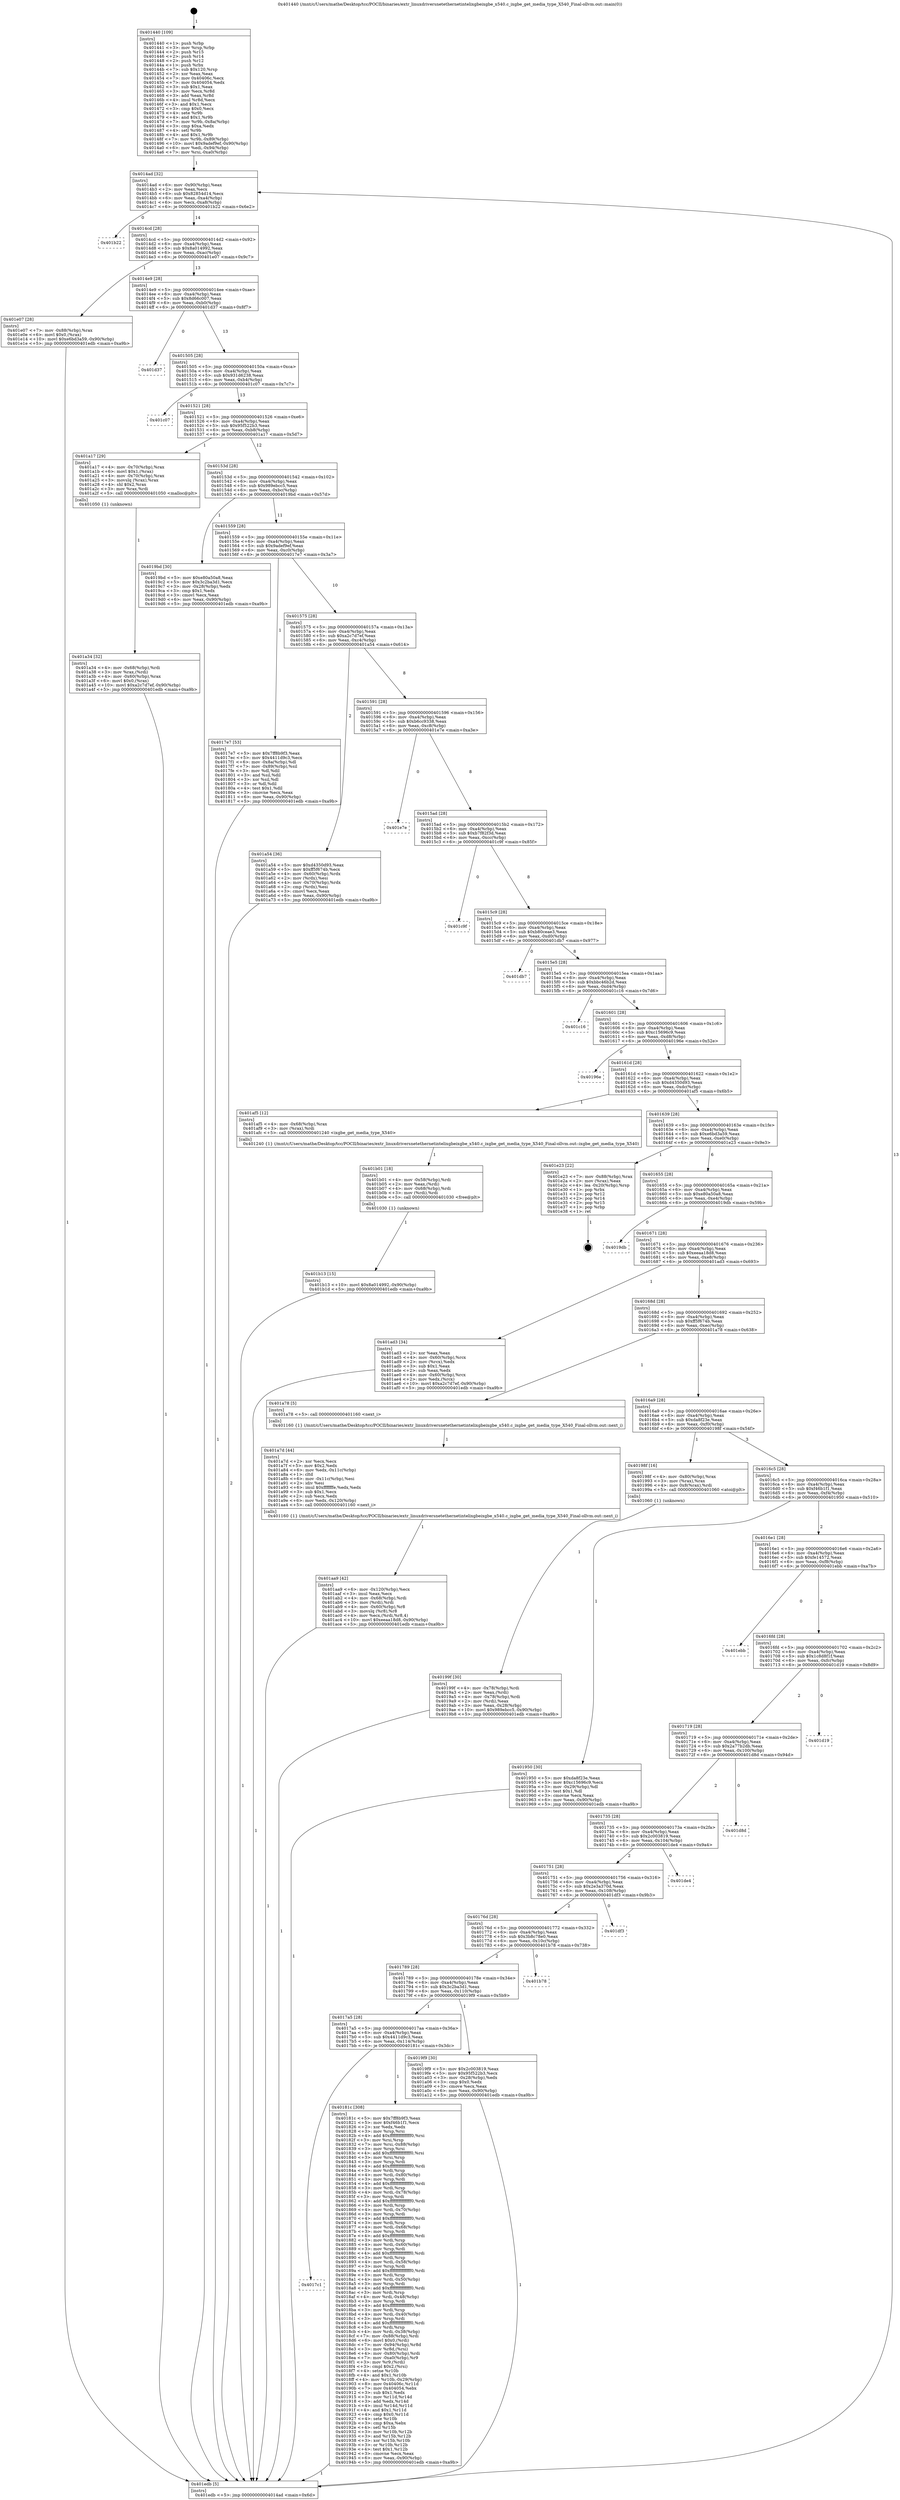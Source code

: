 digraph "0x401440" {
  label = "0x401440 (/mnt/c/Users/mathe/Desktop/tcc/POCII/binaries/extr_linuxdriversnetethernetintelixgbeixgbe_x540.c_ixgbe_get_media_type_X540_Final-ollvm.out::main(0))"
  labelloc = "t"
  node[shape=record]

  Entry [label="",width=0.3,height=0.3,shape=circle,fillcolor=black,style=filled]
  "0x4014ad" [label="{
     0x4014ad [32]\l
     | [instrs]\l
     &nbsp;&nbsp;0x4014ad \<+6\>: mov -0x90(%rbp),%eax\l
     &nbsp;&nbsp;0x4014b3 \<+2\>: mov %eax,%ecx\l
     &nbsp;&nbsp;0x4014b5 \<+6\>: sub $0x82854d14,%ecx\l
     &nbsp;&nbsp;0x4014bb \<+6\>: mov %eax,-0xa4(%rbp)\l
     &nbsp;&nbsp;0x4014c1 \<+6\>: mov %ecx,-0xa8(%rbp)\l
     &nbsp;&nbsp;0x4014c7 \<+6\>: je 0000000000401b22 \<main+0x6e2\>\l
  }"]
  "0x401b22" [label="{
     0x401b22\l
  }", style=dashed]
  "0x4014cd" [label="{
     0x4014cd [28]\l
     | [instrs]\l
     &nbsp;&nbsp;0x4014cd \<+5\>: jmp 00000000004014d2 \<main+0x92\>\l
     &nbsp;&nbsp;0x4014d2 \<+6\>: mov -0xa4(%rbp),%eax\l
     &nbsp;&nbsp;0x4014d8 \<+5\>: sub $0x8a014992,%eax\l
     &nbsp;&nbsp;0x4014dd \<+6\>: mov %eax,-0xac(%rbp)\l
     &nbsp;&nbsp;0x4014e3 \<+6\>: je 0000000000401e07 \<main+0x9c7\>\l
  }"]
  Exit [label="",width=0.3,height=0.3,shape=circle,fillcolor=black,style=filled,peripheries=2]
  "0x401e07" [label="{
     0x401e07 [28]\l
     | [instrs]\l
     &nbsp;&nbsp;0x401e07 \<+7\>: mov -0x88(%rbp),%rax\l
     &nbsp;&nbsp;0x401e0e \<+6\>: movl $0x0,(%rax)\l
     &nbsp;&nbsp;0x401e14 \<+10\>: movl $0xe6bd3a59,-0x90(%rbp)\l
     &nbsp;&nbsp;0x401e1e \<+5\>: jmp 0000000000401edb \<main+0xa9b\>\l
  }"]
  "0x4014e9" [label="{
     0x4014e9 [28]\l
     | [instrs]\l
     &nbsp;&nbsp;0x4014e9 \<+5\>: jmp 00000000004014ee \<main+0xae\>\l
     &nbsp;&nbsp;0x4014ee \<+6\>: mov -0xa4(%rbp),%eax\l
     &nbsp;&nbsp;0x4014f4 \<+5\>: sub $0x8d66c007,%eax\l
     &nbsp;&nbsp;0x4014f9 \<+6\>: mov %eax,-0xb0(%rbp)\l
     &nbsp;&nbsp;0x4014ff \<+6\>: je 0000000000401d37 \<main+0x8f7\>\l
  }"]
  "0x401b13" [label="{
     0x401b13 [15]\l
     | [instrs]\l
     &nbsp;&nbsp;0x401b13 \<+10\>: movl $0x8a014992,-0x90(%rbp)\l
     &nbsp;&nbsp;0x401b1d \<+5\>: jmp 0000000000401edb \<main+0xa9b\>\l
  }"]
  "0x401d37" [label="{
     0x401d37\l
  }", style=dashed]
  "0x401505" [label="{
     0x401505 [28]\l
     | [instrs]\l
     &nbsp;&nbsp;0x401505 \<+5\>: jmp 000000000040150a \<main+0xca\>\l
     &nbsp;&nbsp;0x40150a \<+6\>: mov -0xa4(%rbp),%eax\l
     &nbsp;&nbsp;0x401510 \<+5\>: sub $0x931d6238,%eax\l
     &nbsp;&nbsp;0x401515 \<+6\>: mov %eax,-0xb4(%rbp)\l
     &nbsp;&nbsp;0x40151b \<+6\>: je 0000000000401c07 \<main+0x7c7\>\l
  }"]
  "0x401b01" [label="{
     0x401b01 [18]\l
     | [instrs]\l
     &nbsp;&nbsp;0x401b01 \<+4\>: mov -0x58(%rbp),%rdi\l
     &nbsp;&nbsp;0x401b05 \<+2\>: mov %eax,(%rdi)\l
     &nbsp;&nbsp;0x401b07 \<+4\>: mov -0x68(%rbp),%rdi\l
     &nbsp;&nbsp;0x401b0b \<+3\>: mov (%rdi),%rdi\l
     &nbsp;&nbsp;0x401b0e \<+5\>: call 0000000000401030 \<free@plt\>\l
     | [calls]\l
     &nbsp;&nbsp;0x401030 \{1\} (unknown)\l
  }"]
  "0x401c07" [label="{
     0x401c07\l
  }", style=dashed]
  "0x401521" [label="{
     0x401521 [28]\l
     | [instrs]\l
     &nbsp;&nbsp;0x401521 \<+5\>: jmp 0000000000401526 \<main+0xe6\>\l
     &nbsp;&nbsp;0x401526 \<+6\>: mov -0xa4(%rbp),%eax\l
     &nbsp;&nbsp;0x40152c \<+5\>: sub $0x95f522b3,%eax\l
     &nbsp;&nbsp;0x401531 \<+6\>: mov %eax,-0xb8(%rbp)\l
     &nbsp;&nbsp;0x401537 \<+6\>: je 0000000000401a17 \<main+0x5d7\>\l
  }"]
  "0x401aa9" [label="{
     0x401aa9 [42]\l
     | [instrs]\l
     &nbsp;&nbsp;0x401aa9 \<+6\>: mov -0x120(%rbp),%ecx\l
     &nbsp;&nbsp;0x401aaf \<+3\>: imul %eax,%ecx\l
     &nbsp;&nbsp;0x401ab2 \<+4\>: mov -0x68(%rbp),%rdi\l
     &nbsp;&nbsp;0x401ab6 \<+3\>: mov (%rdi),%rdi\l
     &nbsp;&nbsp;0x401ab9 \<+4\>: mov -0x60(%rbp),%r8\l
     &nbsp;&nbsp;0x401abd \<+3\>: movslq (%r8),%r8\l
     &nbsp;&nbsp;0x401ac0 \<+4\>: mov %ecx,(%rdi,%r8,4)\l
     &nbsp;&nbsp;0x401ac4 \<+10\>: movl $0xeeaa18d8,-0x90(%rbp)\l
     &nbsp;&nbsp;0x401ace \<+5\>: jmp 0000000000401edb \<main+0xa9b\>\l
  }"]
  "0x401a17" [label="{
     0x401a17 [29]\l
     | [instrs]\l
     &nbsp;&nbsp;0x401a17 \<+4\>: mov -0x70(%rbp),%rax\l
     &nbsp;&nbsp;0x401a1b \<+6\>: movl $0x1,(%rax)\l
     &nbsp;&nbsp;0x401a21 \<+4\>: mov -0x70(%rbp),%rax\l
     &nbsp;&nbsp;0x401a25 \<+3\>: movslq (%rax),%rax\l
     &nbsp;&nbsp;0x401a28 \<+4\>: shl $0x2,%rax\l
     &nbsp;&nbsp;0x401a2c \<+3\>: mov %rax,%rdi\l
     &nbsp;&nbsp;0x401a2f \<+5\>: call 0000000000401050 \<malloc@plt\>\l
     | [calls]\l
     &nbsp;&nbsp;0x401050 \{1\} (unknown)\l
  }"]
  "0x40153d" [label="{
     0x40153d [28]\l
     | [instrs]\l
     &nbsp;&nbsp;0x40153d \<+5\>: jmp 0000000000401542 \<main+0x102\>\l
     &nbsp;&nbsp;0x401542 \<+6\>: mov -0xa4(%rbp),%eax\l
     &nbsp;&nbsp;0x401548 \<+5\>: sub $0x989ebcc5,%eax\l
     &nbsp;&nbsp;0x40154d \<+6\>: mov %eax,-0xbc(%rbp)\l
     &nbsp;&nbsp;0x401553 \<+6\>: je 00000000004019bd \<main+0x57d\>\l
  }"]
  "0x401a7d" [label="{
     0x401a7d [44]\l
     | [instrs]\l
     &nbsp;&nbsp;0x401a7d \<+2\>: xor %ecx,%ecx\l
     &nbsp;&nbsp;0x401a7f \<+5\>: mov $0x2,%edx\l
     &nbsp;&nbsp;0x401a84 \<+6\>: mov %edx,-0x11c(%rbp)\l
     &nbsp;&nbsp;0x401a8a \<+1\>: cltd\l
     &nbsp;&nbsp;0x401a8b \<+6\>: mov -0x11c(%rbp),%esi\l
     &nbsp;&nbsp;0x401a91 \<+2\>: idiv %esi\l
     &nbsp;&nbsp;0x401a93 \<+6\>: imul $0xfffffffe,%edx,%edx\l
     &nbsp;&nbsp;0x401a99 \<+3\>: sub $0x1,%ecx\l
     &nbsp;&nbsp;0x401a9c \<+2\>: sub %ecx,%edx\l
     &nbsp;&nbsp;0x401a9e \<+6\>: mov %edx,-0x120(%rbp)\l
     &nbsp;&nbsp;0x401aa4 \<+5\>: call 0000000000401160 \<next_i\>\l
     | [calls]\l
     &nbsp;&nbsp;0x401160 \{1\} (/mnt/c/Users/mathe/Desktop/tcc/POCII/binaries/extr_linuxdriversnetethernetintelixgbeixgbe_x540.c_ixgbe_get_media_type_X540_Final-ollvm.out::next_i)\l
  }"]
  "0x4019bd" [label="{
     0x4019bd [30]\l
     | [instrs]\l
     &nbsp;&nbsp;0x4019bd \<+5\>: mov $0xe80a50a8,%eax\l
     &nbsp;&nbsp;0x4019c2 \<+5\>: mov $0x3c2ba3d1,%ecx\l
     &nbsp;&nbsp;0x4019c7 \<+3\>: mov -0x28(%rbp),%edx\l
     &nbsp;&nbsp;0x4019ca \<+3\>: cmp $0x1,%edx\l
     &nbsp;&nbsp;0x4019cd \<+3\>: cmovl %ecx,%eax\l
     &nbsp;&nbsp;0x4019d0 \<+6\>: mov %eax,-0x90(%rbp)\l
     &nbsp;&nbsp;0x4019d6 \<+5\>: jmp 0000000000401edb \<main+0xa9b\>\l
  }"]
  "0x401559" [label="{
     0x401559 [28]\l
     | [instrs]\l
     &nbsp;&nbsp;0x401559 \<+5\>: jmp 000000000040155e \<main+0x11e\>\l
     &nbsp;&nbsp;0x40155e \<+6\>: mov -0xa4(%rbp),%eax\l
     &nbsp;&nbsp;0x401564 \<+5\>: sub $0x9adef9ef,%eax\l
     &nbsp;&nbsp;0x401569 \<+6\>: mov %eax,-0xc0(%rbp)\l
     &nbsp;&nbsp;0x40156f \<+6\>: je 00000000004017e7 \<main+0x3a7\>\l
  }"]
  "0x401a34" [label="{
     0x401a34 [32]\l
     | [instrs]\l
     &nbsp;&nbsp;0x401a34 \<+4\>: mov -0x68(%rbp),%rdi\l
     &nbsp;&nbsp;0x401a38 \<+3\>: mov %rax,(%rdi)\l
     &nbsp;&nbsp;0x401a3b \<+4\>: mov -0x60(%rbp),%rax\l
     &nbsp;&nbsp;0x401a3f \<+6\>: movl $0x0,(%rax)\l
     &nbsp;&nbsp;0x401a45 \<+10\>: movl $0xa2c7d7ef,-0x90(%rbp)\l
     &nbsp;&nbsp;0x401a4f \<+5\>: jmp 0000000000401edb \<main+0xa9b\>\l
  }"]
  "0x4017e7" [label="{
     0x4017e7 [53]\l
     | [instrs]\l
     &nbsp;&nbsp;0x4017e7 \<+5\>: mov $0x7ff8b9f3,%eax\l
     &nbsp;&nbsp;0x4017ec \<+5\>: mov $0x4411d9c3,%ecx\l
     &nbsp;&nbsp;0x4017f1 \<+6\>: mov -0x8a(%rbp),%dl\l
     &nbsp;&nbsp;0x4017f7 \<+7\>: mov -0x89(%rbp),%sil\l
     &nbsp;&nbsp;0x4017fe \<+3\>: mov %dl,%dil\l
     &nbsp;&nbsp;0x401801 \<+3\>: and %sil,%dil\l
     &nbsp;&nbsp;0x401804 \<+3\>: xor %sil,%dl\l
     &nbsp;&nbsp;0x401807 \<+3\>: or %dl,%dil\l
     &nbsp;&nbsp;0x40180a \<+4\>: test $0x1,%dil\l
     &nbsp;&nbsp;0x40180e \<+3\>: cmovne %ecx,%eax\l
     &nbsp;&nbsp;0x401811 \<+6\>: mov %eax,-0x90(%rbp)\l
     &nbsp;&nbsp;0x401817 \<+5\>: jmp 0000000000401edb \<main+0xa9b\>\l
  }"]
  "0x401575" [label="{
     0x401575 [28]\l
     | [instrs]\l
     &nbsp;&nbsp;0x401575 \<+5\>: jmp 000000000040157a \<main+0x13a\>\l
     &nbsp;&nbsp;0x40157a \<+6\>: mov -0xa4(%rbp),%eax\l
     &nbsp;&nbsp;0x401580 \<+5\>: sub $0xa2c7d7ef,%eax\l
     &nbsp;&nbsp;0x401585 \<+6\>: mov %eax,-0xc4(%rbp)\l
     &nbsp;&nbsp;0x40158b \<+6\>: je 0000000000401a54 \<main+0x614\>\l
  }"]
  "0x401edb" [label="{
     0x401edb [5]\l
     | [instrs]\l
     &nbsp;&nbsp;0x401edb \<+5\>: jmp 00000000004014ad \<main+0x6d\>\l
  }"]
  "0x401440" [label="{
     0x401440 [109]\l
     | [instrs]\l
     &nbsp;&nbsp;0x401440 \<+1\>: push %rbp\l
     &nbsp;&nbsp;0x401441 \<+3\>: mov %rsp,%rbp\l
     &nbsp;&nbsp;0x401444 \<+2\>: push %r15\l
     &nbsp;&nbsp;0x401446 \<+2\>: push %r14\l
     &nbsp;&nbsp;0x401448 \<+2\>: push %r12\l
     &nbsp;&nbsp;0x40144a \<+1\>: push %rbx\l
     &nbsp;&nbsp;0x40144b \<+7\>: sub $0x120,%rsp\l
     &nbsp;&nbsp;0x401452 \<+2\>: xor %eax,%eax\l
     &nbsp;&nbsp;0x401454 \<+7\>: mov 0x40406c,%ecx\l
     &nbsp;&nbsp;0x40145b \<+7\>: mov 0x404054,%edx\l
     &nbsp;&nbsp;0x401462 \<+3\>: sub $0x1,%eax\l
     &nbsp;&nbsp;0x401465 \<+3\>: mov %ecx,%r8d\l
     &nbsp;&nbsp;0x401468 \<+3\>: add %eax,%r8d\l
     &nbsp;&nbsp;0x40146b \<+4\>: imul %r8d,%ecx\l
     &nbsp;&nbsp;0x40146f \<+3\>: and $0x1,%ecx\l
     &nbsp;&nbsp;0x401472 \<+3\>: cmp $0x0,%ecx\l
     &nbsp;&nbsp;0x401475 \<+4\>: sete %r9b\l
     &nbsp;&nbsp;0x401479 \<+4\>: and $0x1,%r9b\l
     &nbsp;&nbsp;0x40147d \<+7\>: mov %r9b,-0x8a(%rbp)\l
     &nbsp;&nbsp;0x401484 \<+3\>: cmp $0xa,%edx\l
     &nbsp;&nbsp;0x401487 \<+4\>: setl %r9b\l
     &nbsp;&nbsp;0x40148b \<+4\>: and $0x1,%r9b\l
     &nbsp;&nbsp;0x40148f \<+7\>: mov %r9b,-0x89(%rbp)\l
     &nbsp;&nbsp;0x401496 \<+10\>: movl $0x9adef9ef,-0x90(%rbp)\l
     &nbsp;&nbsp;0x4014a0 \<+6\>: mov %edi,-0x94(%rbp)\l
     &nbsp;&nbsp;0x4014a6 \<+7\>: mov %rsi,-0xa0(%rbp)\l
  }"]
  "0x40199f" [label="{
     0x40199f [30]\l
     | [instrs]\l
     &nbsp;&nbsp;0x40199f \<+4\>: mov -0x78(%rbp),%rdi\l
     &nbsp;&nbsp;0x4019a3 \<+2\>: mov %eax,(%rdi)\l
     &nbsp;&nbsp;0x4019a5 \<+4\>: mov -0x78(%rbp),%rdi\l
     &nbsp;&nbsp;0x4019a9 \<+2\>: mov (%rdi),%eax\l
     &nbsp;&nbsp;0x4019ab \<+3\>: mov %eax,-0x28(%rbp)\l
     &nbsp;&nbsp;0x4019ae \<+10\>: movl $0x989ebcc5,-0x90(%rbp)\l
     &nbsp;&nbsp;0x4019b8 \<+5\>: jmp 0000000000401edb \<main+0xa9b\>\l
  }"]
  "0x401a54" [label="{
     0x401a54 [36]\l
     | [instrs]\l
     &nbsp;&nbsp;0x401a54 \<+5\>: mov $0xd4350d93,%eax\l
     &nbsp;&nbsp;0x401a59 \<+5\>: mov $0xff5f674b,%ecx\l
     &nbsp;&nbsp;0x401a5e \<+4\>: mov -0x60(%rbp),%rdx\l
     &nbsp;&nbsp;0x401a62 \<+2\>: mov (%rdx),%esi\l
     &nbsp;&nbsp;0x401a64 \<+4\>: mov -0x70(%rbp),%rdx\l
     &nbsp;&nbsp;0x401a68 \<+2\>: cmp (%rdx),%esi\l
     &nbsp;&nbsp;0x401a6a \<+3\>: cmovl %ecx,%eax\l
     &nbsp;&nbsp;0x401a6d \<+6\>: mov %eax,-0x90(%rbp)\l
     &nbsp;&nbsp;0x401a73 \<+5\>: jmp 0000000000401edb \<main+0xa9b\>\l
  }"]
  "0x401591" [label="{
     0x401591 [28]\l
     | [instrs]\l
     &nbsp;&nbsp;0x401591 \<+5\>: jmp 0000000000401596 \<main+0x156\>\l
     &nbsp;&nbsp;0x401596 \<+6\>: mov -0xa4(%rbp),%eax\l
     &nbsp;&nbsp;0x40159c \<+5\>: sub $0xb6cc9338,%eax\l
     &nbsp;&nbsp;0x4015a1 \<+6\>: mov %eax,-0xc8(%rbp)\l
     &nbsp;&nbsp;0x4015a7 \<+6\>: je 0000000000401e7e \<main+0xa3e\>\l
  }"]
  "0x4017c1" [label="{
     0x4017c1\l
  }", style=dashed]
  "0x401e7e" [label="{
     0x401e7e\l
  }", style=dashed]
  "0x4015ad" [label="{
     0x4015ad [28]\l
     | [instrs]\l
     &nbsp;&nbsp;0x4015ad \<+5\>: jmp 00000000004015b2 \<main+0x172\>\l
     &nbsp;&nbsp;0x4015b2 \<+6\>: mov -0xa4(%rbp),%eax\l
     &nbsp;&nbsp;0x4015b8 \<+5\>: sub $0xb7f82f3d,%eax\l
     &nbsp;&nbsp;0x4015bd \<+6\>: mov %eax,-0xcc(%rbp)\l
     &nbsp;&nbsp;0x4015c3 \<+6\>: je 0000000000401c9f \<main+0x85f\>\l
  }"]
  "0x40181c" [label="{
     0x40181c [308]\l
     | [instrs]\l
     &nbsp;&nbsp;0x40181c \<+5\>: mov $0x7ff8b9f3,%eax\l
     &nbsp;&nbsp;0x401821 \<+5\>: mov $0xf46b1f1,%ecx\l
     &nbsp;&nbsp;0x401826 \<+2\>: xor %edx,%edx\l
     &nbsp;&nbsp;0x401828 \<+3\>: mov %rsp,%rsi\l
     &nbsp;&nbsp;0x40182b \<+4\>: add $0xfffffffffffffff0,%rsi\l
     &nbsp;&nbsp;0x40182f \<+3\>: mov %rsi,%rsp\l
     &nbsp;&nbsp;0x401832 \<+7\>: mov %rsi,-0x88(%rbp)\l
     &nbsp;&nbsp;0x401839 \<+3\>: mov %rsp,%rsi\l
     &nbsp;&nbsp;0x40183c \<+4\>: add $0xfffffffffffffff0,%rsi\l
     &nbsp;&nbsp;0x401840 \<+3\>: mov %rsi,%rsp\l
     &nbsp;&nbsp;0x401843 \<+3\>: mov %rsp,%rdi\l
     &nbsp;&nbsp;0x401846 \<+4\>: add $0xfffffffffffffff0,%rdi\l
     &nbsp;&nbsp;0x40184a \<+3\>: mov %rdi,%rsp\l
     &nbsp;&nbsp;0x40184d \<+4\>: mov %rdi,-0x80(%rbp)\l
     &nbsp;&nbsp;0x401851 \<+3\>: mov %rsp,%rdi\l
     &nbsp;&nbsp;0x401854 \<+4\>: add $0xfffffffffffffff0,%rdi\l
     &nbsp;&nbsp;0x401858 \<+3\>: mov %rdi,%rsp\l
     &nbsp;&nbsp;0x40185b \<+4\>: mov %rdi,-0x78(%rbp)\l
     &nbsp;&nbsp;0x40185f \<+3\>: mov %rsp,%rdi\l
     &nbsp;&nbsp;0x401862 \<+4\>: add $0xfffffffffffffff0,%rdi\l
     &nbsp;&nbsp;0x401866 \<+3\>: mov %rdi,%rsp\l
     &nbsp;&nbsp;0x401869 \<+4\>: mov %rdi,-0x70(%rbp)\l
     &nbsp;&nbsp;0x40186d \<+3\>: mov %rsp,%rdi\l
     &nbsp;&nbsp;0x401870 \<+4\>: add $0xfffffffffffffff0,%rdi\l
     &nbsp;&nbsp;0x401874 \<+3\>: mov %rdi,%rsp\l
     &nbsp;&nbsp;0x401877 \<+4\>: mov %rdi,-0x68(%rbp)\l
     &nbsp;&nbsp;0x40187b \<+3\>: mov %rsp,%rdi\l
     &nbsp;&nbsp;0x40187e \<+4\>: add $0xfffffffffffffff0,%rdi\l
     &nbsp;&nbsp;0x401882 \<+3\>: mov %rdi,%rsp\l
     &nbsp;&nbsp;0x401885 \<+4\>: mov %rdi,-0x60(%rbp)\l
     &nbsp;&nbsp;0x401889 \<+3\>: mov %rsp,%rdi\l
     &nbsp;&nbsp;0x40188c \<+4\>: add $0xfffffffffffffff0,%rdi\l
     &nbsp;&nbsp;0x401890 \<+3\>: mov %rdi,%rsp\l
     &nbsp;&nbsp;0x401893 \<+4\>: mov %rdi,-0x58(%rbp)\l
     &nbsp;&nbsp;0x401897 \<+3\>: mov %rsp,%rdi\l
     &nbsp;&nbsp;0x40189a \<+4\>: add $0xfffffffffffffff0,%rdi\l
     &nbsp;&nbsp;0x40189e \<+3\>: mov %rdi,%rsp\l
     &nbsp;&nbsp;0x4018a1 \<+4\>: mov %rdi,-0x50(%rbp)\l
     &nbsp;&nbsp;0x4018a5 \<+3\>: mov %rsp,%rdi\l
     &nbsp;&nbsp;0x4018a8 \<+4\>: add $0xfffffffffffffff0,%rdi\l
     &nbsp;&nbsp;0x4018ac \<+3\>: mov %rdi,%rsp\l
     &nbsp;&nbsp;0x4018af \<+4\>: mov %rdi,-0x48(%rbp)\l
     &nbsp;&nbsp;0x4018b3 \<+3\>: mov %rsp,%rdi\l
     &nbsp;&nbsp;0x4018b6 \<+4\>: add $0xfffffffffffffff0,%rdi\l
     &nbsp;&nbsp;0x4018ba \<+3\>: mov %rdi,%rsp\l
     &nbsp;&nbsp;0x4018bd \<+4\>: mov %rdi,-0x40(%rbp)\l
     &nbsp;&nbsp;0x4018c1 \<+3\>: mov %rsp,%rdi\l
     &nbsp;&nbsp;0x4018c4 \<+4\>: add $0xfffffffffffffff0,%rdi\l
     &nbsp;&nbsp;0x4018c8 \<+3\>: mov %rdi,%rsp\l
     &nbsp;&nbsp;0x4018cb \<+4\>: mov %rdi,-0x38(%rbp)\l
     &nbsp;&nbsp;0x4018cf \<+7\>: mov -0x88(%rbp),%rdi\l
     &nbsp;&nbsp;0x4018d6 \<+6\>: movl $0x0,(%rdi)\l
     &nbsp;&nbsp;0x4018dc \<+7\>: mov -0x94(%rbp),%r8d\l
     &nbsp;&nbsp;0x4018e3 \<+3\>: mov %r8d,(%rsi)\l
     &nbsp;&nbsp;0x4018e6 \<+4\>: mov -0x80(%rbp),%rdi\l
     &nbsp;&nbsp;0x4018ea \<+7\>: mov -0xa0(%rbp),%r9\l
     &nbsp;&nbsp;0x4018f1 \<+3\>: mov %r9,(%rdi)\l
     &nbsp;&nbsp;0x4018f4 \<+3\>: cmpl $0x2,(%rsi)\l
     &nbsp;&nbsp;0x4018f7 \<+4\>: setne %r10b\l
     &nbsp;&nbsp;0x4018fb \<+4\>: and $0x1,%r10b\l
     &nbsp;&nbsp;0x4018ff \<+4\>: mov %r10b,-0x29(%rbp)\l
     &nbsp;&nbsp;0x401903 \<+8\>: mov 0x40406c,%r11d\l
     &nbsp;&nbsp;0x40190b \<+7\>: mov 0x404054,%ebx\l
     &nbsp;&nbsp;0x401912 \<+3\>: sub $0x1,%edx\l
     &nbsp;&nbsp;0x401915 \<+3\>: mov %r11d,%r14d\l
     &nbsp;&nbsp;0x401918 \<+3\>: add %edx,%r14d\l
     &nbsp;&nbsp;0x40191b \<+4\>: imul %r14d,%r11d\l
     &nbsp;&nbsp;0x40191f \<+4\>: and $0x1,%r11d\l
     &nbsp;&nbsp;0x401923 \<+4\>: cmp $0x0,%r11d\l
     &nbsp;&nbsp;0x401927 \<+4\>: sete %r10b\l
     &nbsp;&nbsp;0x40192b \<+3\>: cmp $0xa,%ebx\l
     &nbsp;&nbsp;0x40192e \<+4\>: setl %r15b\l
     &nbsp;&nbsp;0x401932 \<+3\>: mov %r10b,%r12b\l
     &nbsp;&nbsp;0x401935 \<+3\>: and %r15b,%r12b\l
     &nbsp;&nbsp;0x401938 \<+3\>: xor %r15b,%r10b\l
     &nbsp;&nbsp;0x40193b \<+3\>: or %r10b,%r12b\l
     &nbsp;&nbsp;0x40193e \<+4\>: test $0x1,%r12b\l
     &nbsp;&nbsp;0x401942 \<+3\>: cmovne %ecx,%eax\l
     &nbsp;&nbsp;0x401945 \<+6\>: mov %eax,-0x90(%rbp)\l
     &nbsp;&nbsp;0x40194b \<+5\>: jmp 0000000000401edb \<main+0xa9b\>\l
  }"]
  "0x401c9f" [label="{
     0x401c9f\l
  }", style=dashed]
  "0x4015c9" [label="{
     0x4015c9 [28]\l
     | [instrs]\l
     &nbsp;&nbsp;0x4015c9 \<+5\>: jmp 00000000004015ce \<main+0x18e\>\l
     &nbsp;&nbsp;0x4015ce \<+6\>: mov -0xa4(%rbp),%eax\l
     &nbsp;&nbsp;0x4015d4 \<+5\>: sub $0xb80ceae3,%eax\l
     &nbsp;&nbsp;0x4015d9 \<+6\>: mov %eax,-0xd0(%rbp)\l
     &nbsp;&nbsp;0x4015df \<+6\>: je 0000000000401db7 \<main+0x977\>\l
  }"]
  "0x4017a5" [label="{
     0x4017a5 [28]\l
     | [instrs]\l
     &nbsp;&nbsp;0x4017a5 \<+5\>: jmp 00000000004017aa \<main+0x36a\>\l
     &nbsp;&nbsp;0x4017aa \<+6\>: mov -0xa4(%rbp),%eax\l
     &nbsp;&nbsp;0x4017b0 \<+5\>: sub $0x4411d9c3,%eax\l
     &nbsp;&nbsp;0x4017b5 \<+6\>: mov %eax,-0x114(%rbp)\l
     &nbsp;&nbsp;0x4017bb \<+6\>: je 000000000040181c \<main+0x3dc\>\l
  }"]
  "0x401db7" [label="{
     0x401db7\l
  }", style=dashed]
  "0x4015e5" [label="{
     0x4015e5 [28]\l
     | [instrs]\l
     &nbsp;&nbsp;0x4015e5 \<+5\>: jmp 00000000004015ea \<main+0x1aa\>\l
     &nbsp;&nbsp;0x4015ea \<+6\>: mov -0xa4(%rbp),%eax\l
     &nbsp;&nbsp;0x4015f0 \<+5\>: sub $0xbbc46b2d,%eax\l
     &nbsp;&nbsp;0x4015f5 \<+6\>: mov %eax,-0xd4(%rbp)\l
     &nbsp;&nbsp;0x4015fb \<+6\>: je 0000000000401c16 \<main+0x7d6\>\l
  }"]
  "0x4019f9" [label="{
     0x4019f9 [30]\l
     | [instrs]\l
     &nbsp;&nbsp;0x4019f9 \<+5\>: mov $0x2c003819,%eax\l
     &nbsp;&nbsp;0x4019fe \<+5\>: mov $0x95f522b3,%ecx\l
     &nbsp;&nbsp;0x401a03 \<+3\>: mov -0x28(%rbp),%edx\l
     &nbsp;&nbsp;0x401a06 \<+3\>: cmp $0x0,%edx\l
     &nbsp;&nbsp;0x401a09 \<+3\>: cmove %ecx,%eax\l
     &nbsp;&nbsp;0x401a0c \<+6\>: mov %eax,-0x90(%rbp)\l
     &nbsp;&nbsp;0x401a12 \<+5\>: jmp 0000000000401edb \<main+0xa9b\>\l
  }"]
  "0x401c16" [label="{
     0x401c16\l
  }", style=dashed]
  "0x401601" [label="{
     0x401601 [28]\l
     | [instrs]\l
     &nbsp;&nbsp;0x401601 \<+5\>: jmp 0000000000401606 \<main+0x1c6\>\l
     &nbsp;&nbsp;0x401606 \<+6\>: mov -0xa4(%rbp),%eax\l
     &nbsp;&nbsp;0x40160c \<+5\>: sub $0xc15696c9,%eax\l
     &nbsp;&nbsp;0x401611 \<+6\>: mov %eax,-0xd8(%rbp)\l
     &nbsp;&nbsp;0x401617 \<+6\>: je 000000000040196e \<main+0x52e\>\l
  }"]
  "0x401789" [label="{
     0x401789 [28]\l
     | [instrs]\l
     &nbsp;&nbsp;0x401789 \<+5\>: jmp 000000000040178e \<main+0x34e\>\l
     &nbsp;&nbsp;0x40178e \<+6\>: mov -0xa4(%rbp),%eax\l
     &nbsp;&nbsp;0x401794 \<+5\>: sub $0x3c2ba3d1,%eax\l
     &nbsp;&nbsp;0x401799 \<+6\>: mov %eax,-0x110(%rbp)\l
     &nbsp;&nbsp;0x40179f \<+6\>: je 00000000004019f9 \<main+0x5b9\>\l
  }"]
  "0x40196e" [label="{
     0x40196e\l
  }", style=dashed]
  "0x40161d" [label="{
     0x40161d [28]\l
     | [instrs]\l
     &nbsp;&nbsp;0x40161d \<+5\>: jmp 0000000000401622 \<main+0x1e2\>\l
     &nbsp;&nbsp;0x401622 \<+6\>: mov -0xa4(%rbp),%eax\l
     &nbsp;&nbsp;0x401628 \<+5\>: sub $0xd4350d93,%eax\l
     &nbsp;&nbsp;0x40162d \<+6\>: mov %eax,-0xdc(%rbp)\l
     &nbsp;&nbsp;0x401633 \<+6\>: je 0000000000401af5 \<main+0x6b5\>\l
  }"]
  "0x401b78" [label="{
     0x401b78\l
  }", style=dashed]
  "0x401af5" [label="{
     0x401af5 [12]\l
     | [instrs]\l
     &nbsp;&nbsp;0x401af5 \<+4\>: mov -0x68(%rbp),%rax\l
     &nbsp;&nbsp;0x401af9 \<+3\>: mov (%rax),%rdi\l
     &nbsp;&nbsp;0x401afc \<+5\>: call 0000000000401240 \<ixgbe_get_media_type_X540\>\l
     | [calls]\l
     &nbsp;&nbsp;0x401240 \{1\} (/mnt/c/Users/mathe/Desktop/tcc/POCII/binaries/extr_linuxdriversnetethernetintelixgbeixgbe_x540.c_ixgbe_get_media_type_X540_Final-ollvm.out::ixgbe_get_media_type_X540)\l
  }"]
  "0x401639" [label="{
     0x401639 [28]\l
     | [instrs]\l
     &nbsp;&nbsp;0x401639 \<+5\>: jmp 000000000040163e \<main+0x1fe\>\l
     &nbsp;&nbsp;0x40163e \<+6\>: mov -0xa4(%rbp),%eax\l
     &nbsp;&nbsp;0x401644 \<+5\>: sub $0xe6bd3a59,%eax\l
     &nbsp;&nbsp;0x401649 \<+6\>: mov %eax,-0xe0(%rbp)\l
     &nbsp;&nbsp;0x40164f \<+6\>: je 0000000000401e23 \<main+0x9e3\>\l
  }"]
  "0x40176d" [label="{
     0x40176d [28]\l
     | [instrs]\l
     &nbsp;&nbsp;0x40176d \<+5\>: jmp 0000000000401772 \<main+0x332\>\l
     &nbsp;&nbsp;0x401772 \<+6\>: mov -0xa4(%rbp),%eax\l
     &nbsp;&nbsp;0x401778 \<+5\>: sub $0x3b8c78e0,%eax\l
     &nbsp;&nbsp;0x40177d \<+6\>: mov %eax,-0x10c(%rbp)\l
     &nbsp;&nbsp;0x401783 \<+6\>: je 0000000000401b78 \<main+0x738\>\l
  }"]
  "0x401e23" [label="{
     0x401e23 [22]\l
     | [instrs]\l
     &nbsp;&nbsp;0x401e23 \<+7\>: mov -0x88(%rbp),%rax\l
     &nbsp;&nbsp;0x401e2a \<+2\>: mov (%rax),%eax\l
     &nbsp;&nbsp;0x401e2c \<+4\>: lea -0x20(%rbp),%rsp\l
     &nbsp;&nbsp;0x401e30 \<+1\>: pop %rbx\l
     &nbsp;&nbsp;0x401e31 \<+2\>: pop %r12\l
     &nbsp;&nbsp;0x401e33 \<+2\>: pop %r14\l
     &nbsp;&nbsp;0x401e35 \<+2\>: pop %r15\l
     &nbsp;&nbsp;0x401e37 \<+1\>: pop %rbp\l
     &nbsp;&nbsp;0x401e38 \<+1\>: ret\l
  }"]
  "0x401655" [label="{
     0x401655 [28]\l
     | [instrs]\l
     &nbsp;&nbsp;0x401655 \<+5\>: jmp 000000000040165a \<main+0x21a\>\l
     &nbsp;&nbsp;0x40165a \<+6\>: mov -0xa4(%rbp),%eax\l
     &nbsp;&nbsp;0x401660 \<+5\>: sub $0xe80a50a8,%eax\l
     &nbsp;&nbsp;0x401665 \<+6\>: mov %eax,-0xe4(%rbp)\l
     &nbsp;&nbsp;0x40166b \<+6\>: je 00000000004019db \<main+0x59b\>\l
  }"]
  "0x401df3" [label="{
     0x401df3\l
  }", style=dashed]
  "0x4019db" [label="{
     0x4019db\l
  }", style=dashed]
  "0x401671" [label="{
     0x401671 [28]\l
     | [instrs]\l
     &nbsp;&nbsp;0x401671 \<+5\>: jmp 0000000000401676 \<main+0x236\>\l
     &nbsp;&nbsp;0x401676 \<+6\>: mov -0xa4(%rbp),%eax\l
     &nbsp;&nbsp;0x40167c \<+5\>: sub $0xeeaa18d8,%eax\l
     &nbsp;&nbsp;0x401681 \<+6\>: mov %eax,-0xe8(%rbp)\l
     &nbsp;&nbsp;0x401687 \<+6\>: je 0000000000401ad3 \<main+0x693\>\l
  }"]
  "0x401751" [label="{
     0x401751 [28]\l
     | [instrs]\l
     &nbsp;&nbsp;0x401751 \<+5\>: jmp 0000000000401756 \<main+0x316\>\l
     &nbsp;&nbsp;0x401756 \<+6\>: mov -0xa4(%rbp),%eax\l
     &nbsp;&nbsp;0x40175c \<+5\>: sub $0x2e3a370d,%eax\l
     &nbsp;&nbsp;0x401761 \<+6\>: mov %eax,-0x108(%rbp)\l
     &nbsp;&nbsp;0x401767 \<+6\>: je 0000000000401df3 \<main+0x9b3\>\l
  }"]
  "0x401ad3" [label="{
     0x401ad3 [34]\l
     | [instrs]\l
     &nbsp;&nbsp;0x401ad3 \<+2\>: xor %eax,%eax\l
     &nbsp;&nbsp;0x401ad5 \<+4\>: mov -0x60(%rbp),%rcx\l
     &nbsp;&nbsp;0x401ad9 \<+2\>: mov (%rcx),%edx\l
     &nbsp;&nbsp;0x401adb \<+3\>: sub $0x1,%eax\l
     &nbsp;&nbsp;0x401ade \<+2\>: sub %eax,%edx\l
     &nbsp;&nbsp;0x401ae0 \<+4\>: mov -0x60(%rbp),%rcx\l
     &nbsp;&nbsp;0x401ae4 \<+2\>: mov %edx,(%rcx)\l
     &nbsp;&nbsp;0x401ae6 \<+10\>: movl $0xa2c7d7ef,-0x90(%rbp)\l
     &nbsp;&nbsp;0x401af0 \<+5\>: jmp 0000000000401edb \<main+0xa9b\>\l
  }"]
  "0x40168d" [label="{
     0x40168d [28]\l
     | [instrs]\l
     &nbsp;&nbsp;0x40168d \<+5\>: jmp 0000000000401692 \<main+0x252\>\l
     &nbsp;&nbsp;0x401692 \<+6\>: mov -0xa4(%rbp),%eax\l
     &nbsp;&nbsp;0x401698 \<+5\>: sub $0xff5f674b,%eax\l
     &nbsp;&nbsp;0x40169d \<+6\>: mov %eax,-0xec(%rbp)\l
     &nbsp;&nbsp;0x4016a3 \<+6\>: je 0000000000401a78 \<main+0x638\>\l
  }"]
  "0x401de4" [label="{
     0x401de4\l
  }", style=dashed]
  "0x401a78" [label="{
     0x401a78 [5]\l
     | [instrs]\l
     &nbsp;&nbsp;0x401a78 \<+5\>: call 0000000000401160 \<next_i\>\l
     | [calls]\l
     &nbsp;&nbsp;0x401160 \{1\} (/mnt/c/Users/mathe/Desktop/tcc/POCII/binaries/extr_linuxdriversnetethernetintelixgbeixgbe_x540.c_ixgbe_get_media_type_X540_Final-ollvm.out::next_i)\l
  }"]
  "0x4016a9" [label="{
     0x4016a9 [28]\l
     | [instrs]\l
     &nbsp;&nbsp;0x4016a9 \<+5\>: jmp 00000000004016ae \<main+0x26e\>\l
     &nbsp;&nbsp;0x4016ae \<+6\>: mov -0xa4(%rbp),%eax\l
     &nbsp;&nbsp;0x4016b4 \<+5\>: sub $0xda8f23e,%eax\l
     &nbsp;&nbsp;0x4016b9 \<+6\>: mov %eax,-0xf0(%rbp)\l
     &nbsp;&nbsp;0x4016bf \<+6\>: je 000000000040198f \<main+0x54f\>\l
  }"]
  "0x401735" [label="{
     0x401735 [28]\l
     | [instrs]\l
     &nbsp;&nbsp;0x401735 \<+5\>: jmp 000000000040173a \<main+0x2fa\>\l
     &nbsp;&nbsp;0x40173a \<+6\>: mov -0xa4(%rbp),%eax\l
     &nbsp;&nbsp;0x401740 \<+5\>: sub $0x2c003819,%eax\l
     &nbsp;&nbsp;0x401745 \<+6\>: mov %eax,-0x104(%rbp)\l
     &nbsp;&nbsp;0x40174b \<+6\>: je 0000000000401de4 \<main+0x9a4\>\l
  }"]
  "0x40198f" [label="{
     0x40198f [16]\l
     | [instrs]\l
     &nbsp;&nbsp;0x40198f \<+4\>: mov -0x80(%rbp),%rax\l
     &nbsp;&nbsp;0x401993 \<+3\>: mov (%rax),%rax\l
     &nbsp;&nbsp;0x401996 \<+4\>: mov 0x8(%rax),%rdi\l
     &nbsp;&nbsp;0x40199a \<+5\>: call 0000000000401060 \<atoi@plt\>\l
     | [calls]\l
     &nbsp;&nbsp;0x401060 \{1\} (unknown)\l
  }"]
  "0x4016c5" [label="{
     0x4016c5 [28]\l
     | [instrs]\l
     &nbsp;&nbsp;0x4016c5 \<+5\>: jmp 00000000004016ca \<main+0x28a\>\l
     &nbsp;&nbsp;0x4016ca \<+6\>: mov -0xa4(%rbp),%eax\l
     &nbsp;&nbsp;0x4016d0 \<+5\>: sub $0xf46b1f1,%eax\l
     &nbsp;&nbsp;0x4016d5 \<+6\>: mov %eax,-0xf4(%rbp)\l
     &nbsp;&nbsp;0x4016db \<+6\>: je 0000000000401950 \<main+0x510\>\l
  }"]
  "0x401d8d" [label="{
     0x401d8d\l
  }", style=dashed]
  "0x401950" [label="{
     0x401950 [30]\l
     | [instrs]\l
     &nbsp;&nbsp;0x401950 \<+5\>: mov $0xda8f23e,%eax\l
     &nbsp;&nbsp;0x401955 \<+5\>: mov $0xc15696c9,%ecx\l
     &nbsp;&nbsp;0x40195a \<+3\>: mov -0x29(%rbp),%dl\l
     &nbsp;&nbsp;0x40195d \<+3\>: test $0x1,%dl\l
     &nbsp;&nbsp;0x401960 \<+3\>: cmovne %ecx,%eax\l
     &nbsp;&nbsp;0x401963 \<+6\>: mov %eax,-0x90(%rbp)\l
     &nbsp;&nbsp;0x401969 \<+5\>: jmp 0000000000401edb \<main+0xa9b\>\l
  }"]
  "0x4016e1" [label="{
     0x4016e1 [28]\l
     | [instrs]\l
     &nbsp;&nbsp;0x4016e1 \<+5\>: jmp 00000000004016e6 \<main+0x2a6\>\l
     &nbsp;&nbsp;0x4016e6 \<+6\>: mov -0xa4(%rbp),%eax\l
     &nbsp;&nbsp;0x4016ec \<+5\>: sub $0xfe14572,%eax\l
     &nbsp;&nbsp;0x4016f1 \<+6\>: mov %eax,-0xf8(%rbp)\l
     &nbsp;&nbsp;0x4016f7 \<+6\>: je 0000000000401ebb \<main+0xa7b\>\l
  }"]
  "0x401719" [label="{
     0x401719 [28]\l
     | [instrs]\l
     &nbsp;&nbsp;0x401719 \<+5\>: jmp 000000000040171e \<main+0x2de\>\l
     &nbsp;&nbsp;0x40171e \<+6\>: mov -0xa4(%rbp),%eax\l
     &nbsp;&nbsp;0x401724 \<+5\>: sub $0x2a77b2db,%eax\l
     &nbsp;&nbsp;0x401729 \<+6\>: mov %eax,-0x100(%rbp)\l
     &nbsp;&nbsp;0x40172f \<+6\>: je 0000000000401d8d \<main+0x94d\>\l
  }"]
  "0x401ebb" [label="{
     0x401ebb\l
  }", style=dashed]
  "0x4016fd" [label="{
     0x4016fd [28]\l
     | [instrs]\l
     &nbsp;&nbsp;0x4016fd \<+5\>: jmp 0000000000401702 \<main+0x2c2\>\l
     &nbsp;&nbsp;0x401702 \<+6\>: mov -0xa4(%rbp),%eax\l
     &nbsp;&nbsp;0x401708 \<+5\>: sub $0x1c8d8f1f,%eax\l
     &nbsp;&nbsp;0x40170d \<+6\>: mov %eax,-0xfc(%rbp)\l
     &nbsp;&nbsp;0x401713 \<+6\>: je 0000000000401d19 \<main+0x8d9\>\l
  }"]
  "0x401d19" [label="{
     0x401d19\l
  }", style=dashed]
  Entry -> "0x401440" [label=" 1"]
  "0x4014ad" -> "0x401b22" [label=" 0"]
  "0x4014ad" -> "0x4014cd" [label=" 14"]
  "0x401e23" -> Exit [label=" 1"]
  "0x4014cd" -> "0x401e07" [label=" 1"]
  "0x4014cd" -> "0x4014e9" [label=" 13"]
  "0x401e07" -> "0x401edb" [label=" 1"]
  "0x4014e9" -> "0x401d37" [label=" 0"]
  "0x4014e9" -> "0x401505" [label=" 13"]
  "0x401b13" -> "0x401edb" [label=" 1"]
  "0x401505" -> "0x401c07" [label=" 0"]
  "0x401505" -> "0x401521" [label=" 13"]
  "0x401b01" -> "0x401b13" [label=" 1"]
  "0x401521" -> "0x401a17" [label=" 1"]
  "0x401521" -> "0x40153d" [label=" 12"]
  "0x401af5" -> "0x401b01" [label=" 1"]
  "0x40153d" -> "0x4019bd" [label=" 1"]
  "0x40153d" -> "0x401559" [label=" 11"]
  "0x401ad3" -> "0x401edb" [label=" 1"]
  "0x401559" -> "0x4017e7" [label=" 1"]
  "0x401559" -> "0x401575" [label=" 10"]
  "0x4017e7" -> "0x401edb" [label=" 1"]
  "0x401440" -> "0x4014ad" [label=" 1"]
  "0x401edb" -> "0x4014ad" [label=" 13"]
  "0x401aa9" -> "0x401edb" [label=" 1"]
  "0x401575" -> "0x401a54" [label=" 2"]
  "0x401575" -> "0x401591" [label=" 8"]
  "0x401a7d" -> "0x401aa9" [label=" 1"]
  "0x401591" -> "0x401e7e" [label=" 0"]
  "0x401591" -> "0x4015ad" [label=" 8"]
  "0x401a54" -> "0x401edb" [label=" 2"]
  "0x4015ad" -> "0x401c9f" [label=" 0"]
  "0x4015ad" -> "0x4015c9" [label=" 8"]
  "0x401a34" -> "0x401edb" [label=" 1"]
  "0x4015c9" -> "0x401db7" [label=" 0"]
  "0x4015c9" -> "0x4015e5" [label=" 8"]
  "0x4019f9" -> "0x401edb" [label=" 1"]
  "0x4015e5" -> "0x401c16" [label=" 0"]
  "0x4015e5" -> "0x401601" [label=" 8"]
  "0x4019bd" -> "0x401edb" [label=" 1"]
  "0x401601" -> "0x40196e" [label=" 0"]
  "0x401601" -> "0x40161d" [label=" 8"]
  "0x40198f" -> "0x40199f" [label=" 1"]
  "0x40161d" -> "0x401af5" [label=" 1"]
  "0x40161d" -> "0x401639" [label=" 7"]
  "0x401950" -> "0x401edb" [label=" 1"]
  "0x401639" -> "0x401e23" [label=" 1"]
  "0x401639" -> "0x401655" [label=" 6"]
  "0x401a78" -> "0x401a7d" [label=" 1"]
  "0x401655" -> "0x4019db" [label=" 0"]
  "0x401655" -> "0x401671" [label=" 6"]
  "0x4017a5" -> "0x4017c1" [label=" 0"]
  "0x401671" -> "0x401ad3" [label=" 1"]
  "0x401671" -> "0x40168d" [label=" 5"]
  "0x401a17" -> "0x401a34" [label=" 1"]
  "0x40168d" -> "0x401a78" [label=" 1"]
  "0x40168d" -> "0x4016a9" [label=" 4"]
  "0x401789" -> "0x4017a5" [label=" 1"]
  "0x4016a9" -> "0x40198f" [label=" 1"]
  "0x4016a9" -> "0x4016c5" [label=" 3"]
  "0x40199f" -> "0x401edb" [label=" 1"]
  "0x4016c5" -> "0x401950" [label=" 1"]
  "0x4016c5" -> "0x4016e1" [label=" 2"]
  "0x40176d" -> "0x401789" [label=" 2"]
  "0x4016e1" -> "0x401ebb" [label=" 0"]
  "0x4016e1" -> "0x4016fd" [label=" 2"]
  "0x40181c" -> "0x401edb" [label=" 1"]
  "0x4016fd" -> "0x401d19" [label=" 0"]
  "0x4016fd" -> "0x401719" [label=" 2"]
  "0x40176d" -> "0x401b78" [label=" 0"]
  "0x401719" -> "0x401d8d" [label=" 0"]
  "0x401719" -> "0x401735" [label=" 2"]
  "0x401789" -> "0x4019f9" [label=" 1"]
  "0x401735" -> "0x401de4" [label=" 0"]
  "0x401735" -> "0x401751" [label=" 2"]
  "0x4017a5" -> "0x40181c" [label=" 1"]
  "0x401751" -> "0x401df3" [label=" 0"]
  "0x401751" -> "0x40176d" [label=" 2"]
}
